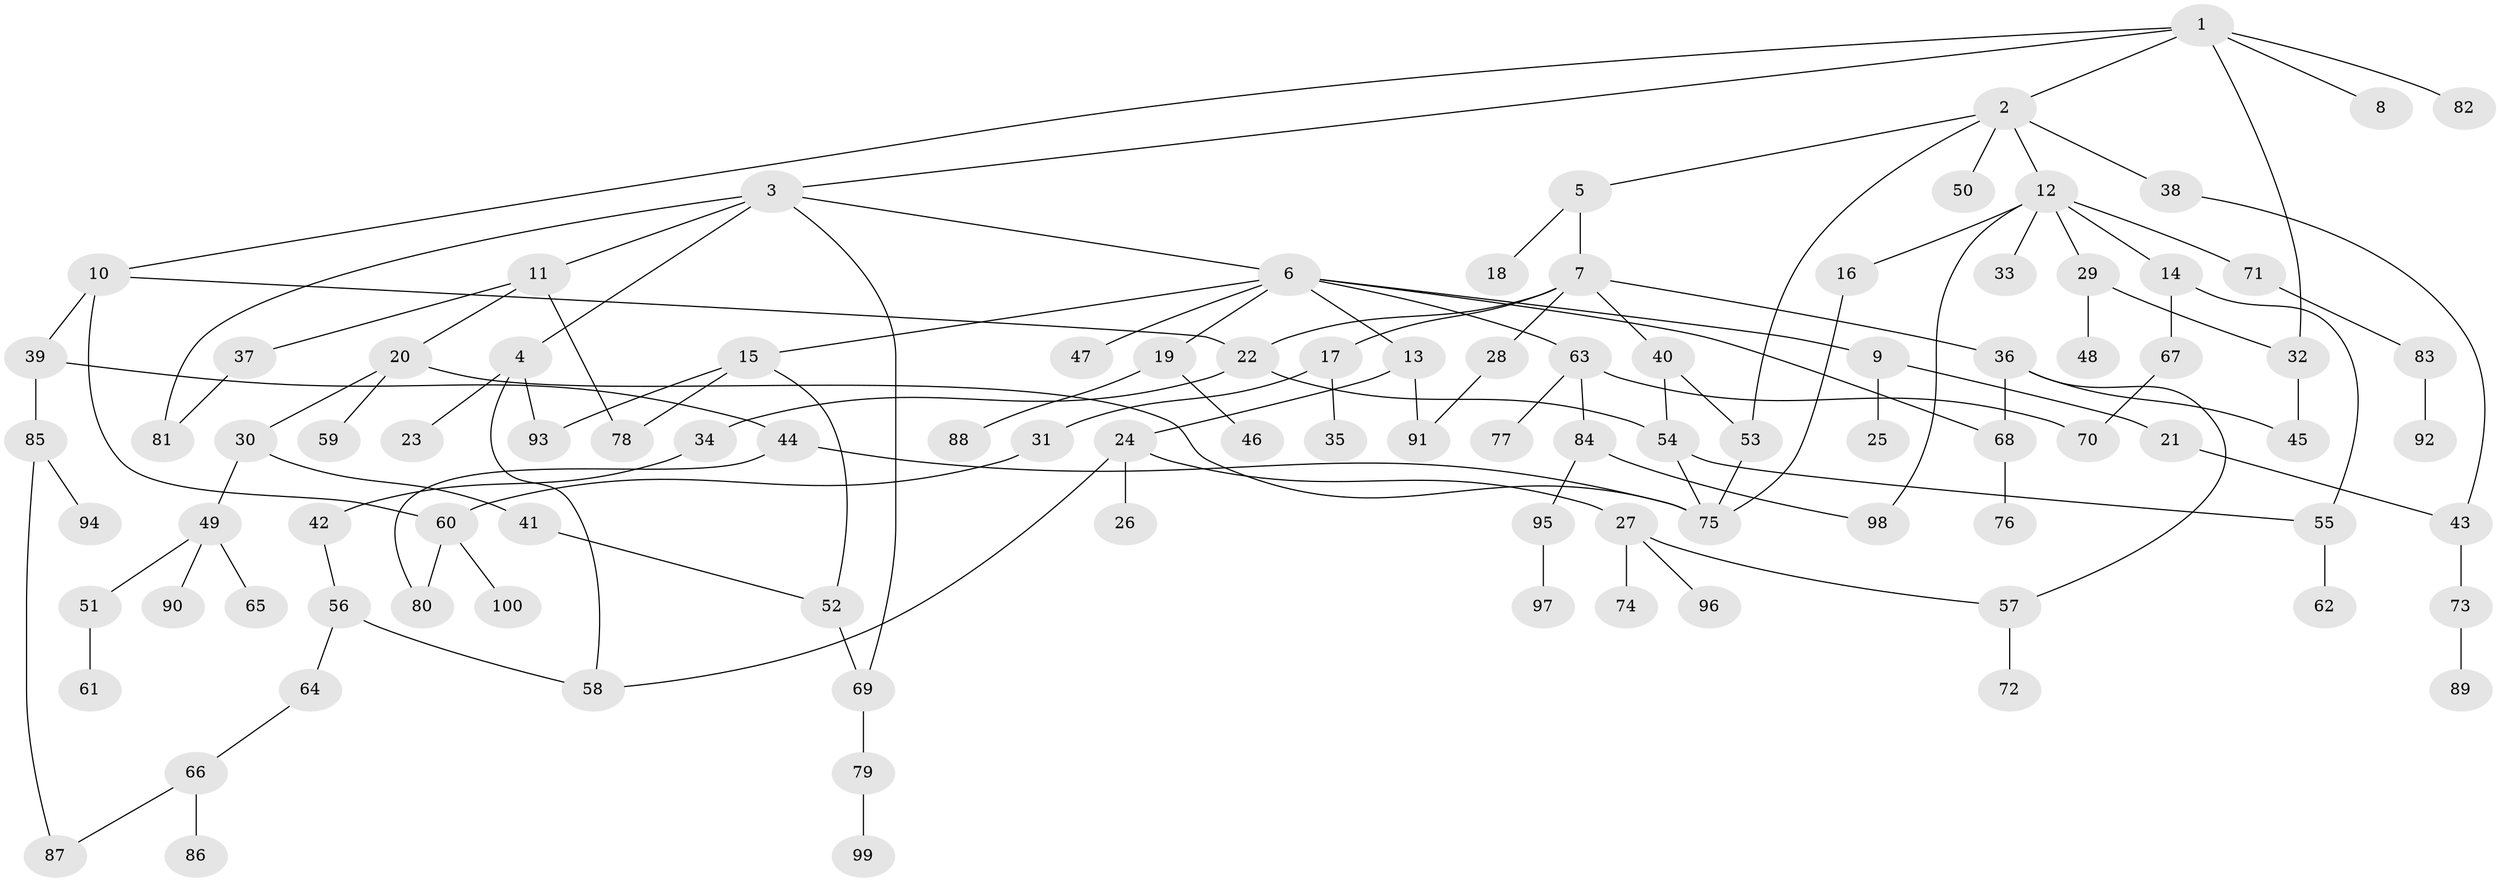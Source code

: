 // Generated by graph-tools (version 1.1) at 2025/54/02/21/25 11:54:43]
// undirected, 100 vertices, 125 edges
graph export_dot {
graph [start="1"]
  node [color=gray90,style=filled];
  1;
  2;
  3;
  4;
  5;
  6;
  7;
  8;
  9;
  10;
  11;
  12;
  13;
  14;
  15;
  16;
  17;
  18;
  19;
  20;
  21;
  22;
  23;
  24;
  25;
  26;
  27;
  28;
  29;
  30;
  31;
  32;
  33;
  34;
  35;
  36;
  37;
  38;
  39;
  40;
  41;
  42;
  43;
  44;
  45;
  46;
  47;
  48;
  49;
  50;
  51;
  52;
  53;
  54;
  55;
  56;
  57;
  58;
  59;
  60;
  61;
  62;
  63;
  64;
  65;
  66;
  67;
  68;
  69;
  70;
  71;
  72;
  73;
  74;
  75;
  76;
  77;
  78;
  79;
  80;
  81;
  82;
  83;
  84;
  85;
  86;
  87;
  88;
  89;
  90;
  91;
  92;
  93;
  94;
  95;
  96;
  97;
  98;
  99;
  100;
  1 -- 2;
  1 -- 3;
  1 -- 8;
  1 -- 10;
  1 -- 32;
  1 -- 82;
  2 -- 5;
  2 -- 12;
  2 -- 38;
  2 -- 50;
  2 -- 53;
  3 -- 4;
  3 -- 6;
  3 -- 11;
  3 -- 69;
  3 -- 81;
  4 -- 23;
  4 -- 93;
  4 -- 58;
  5 -- 7;
  5 -- 18;
  6 -- 9;
  6 -- 13;
  6 -- 15;
  6 -- 19;
  6 -- 47;
  6 -- 63;
  6 -- 68;
  7 -- 17;
  7 -- 28;
  7 -- 36;
  7 -- 40;
  7 -- 22;
  9 -- 21;
  9 -- 25;
  10 -- 22;
  10 -- 39;
  10 -- 60;
  11 -- 20;
  11 -- 37;
  11 -- 78;
  12 -- 14;
  12 -- 16;
  12 -- 29;
  12 -- 33;
  12 -- 71;
  12 -- 98;
  13 -- 24;
  13 -- 91;
  14 -- 67;
  14 -- 55;
  15 -- 52;
  15 -- 78;
  15 -- 93;
  16 -- 75;
  17 -- 31;
  17 -- 35;
  19 -- 46;
  19 -- 88;
  20 -- 30;
  20 -- 59;
  20 -- 75;
  21 -- 43;
  22 -- 34;
  22 -- 54;
  24 -- 26;
  24 -- 27;
  24 -- 58;
  27 -- 74;
  27 -- 96;
  27 -- 57;
  28 -- 91;
  29 -- 48;
  29 -- 32;
  30 -- 41;
  30 -- 49;
  31 -- 60;
  32 -- 45;
  34 -- 42;
  36 -- 57;
  36 -- 68;
  36 -- 45;
  37 -- 81;
  38 -- 43;
  39 -- 44;
  39 -- 85;
  40 -- 54;
  40 -- 53;
  41 -- 52;
  42 -- 56;
  43 -- 73;
  44 -- 80;
  44 -- 75;
  49 -- 51;
  49 -- 65;
  49 -- 90;
  51 -- 61;
  52 -- 69;
  53 -- 75;
  54 -- 55;
  54 -- 75;
  55 -- 62;
  56 -- 64;
  56 -- 58;
  57 -- 72;
  60 -- 100;
  60 -- 80;
  63 -- 70;
  63 -- 77;
  63 -- 84;
  64 -- 66;
  66 -- 86;
  66 -- 87;
  67 -- 70;
  68 -- 76;
  69 -- 79;
  71 -- 83;
  73 -- 89;
  79 -- 99;
  83 -- 92;
  84 -- 95;
  84 -- 98;
  85 -- 94;
  85 -- 87;
  95 -- 97;
}
